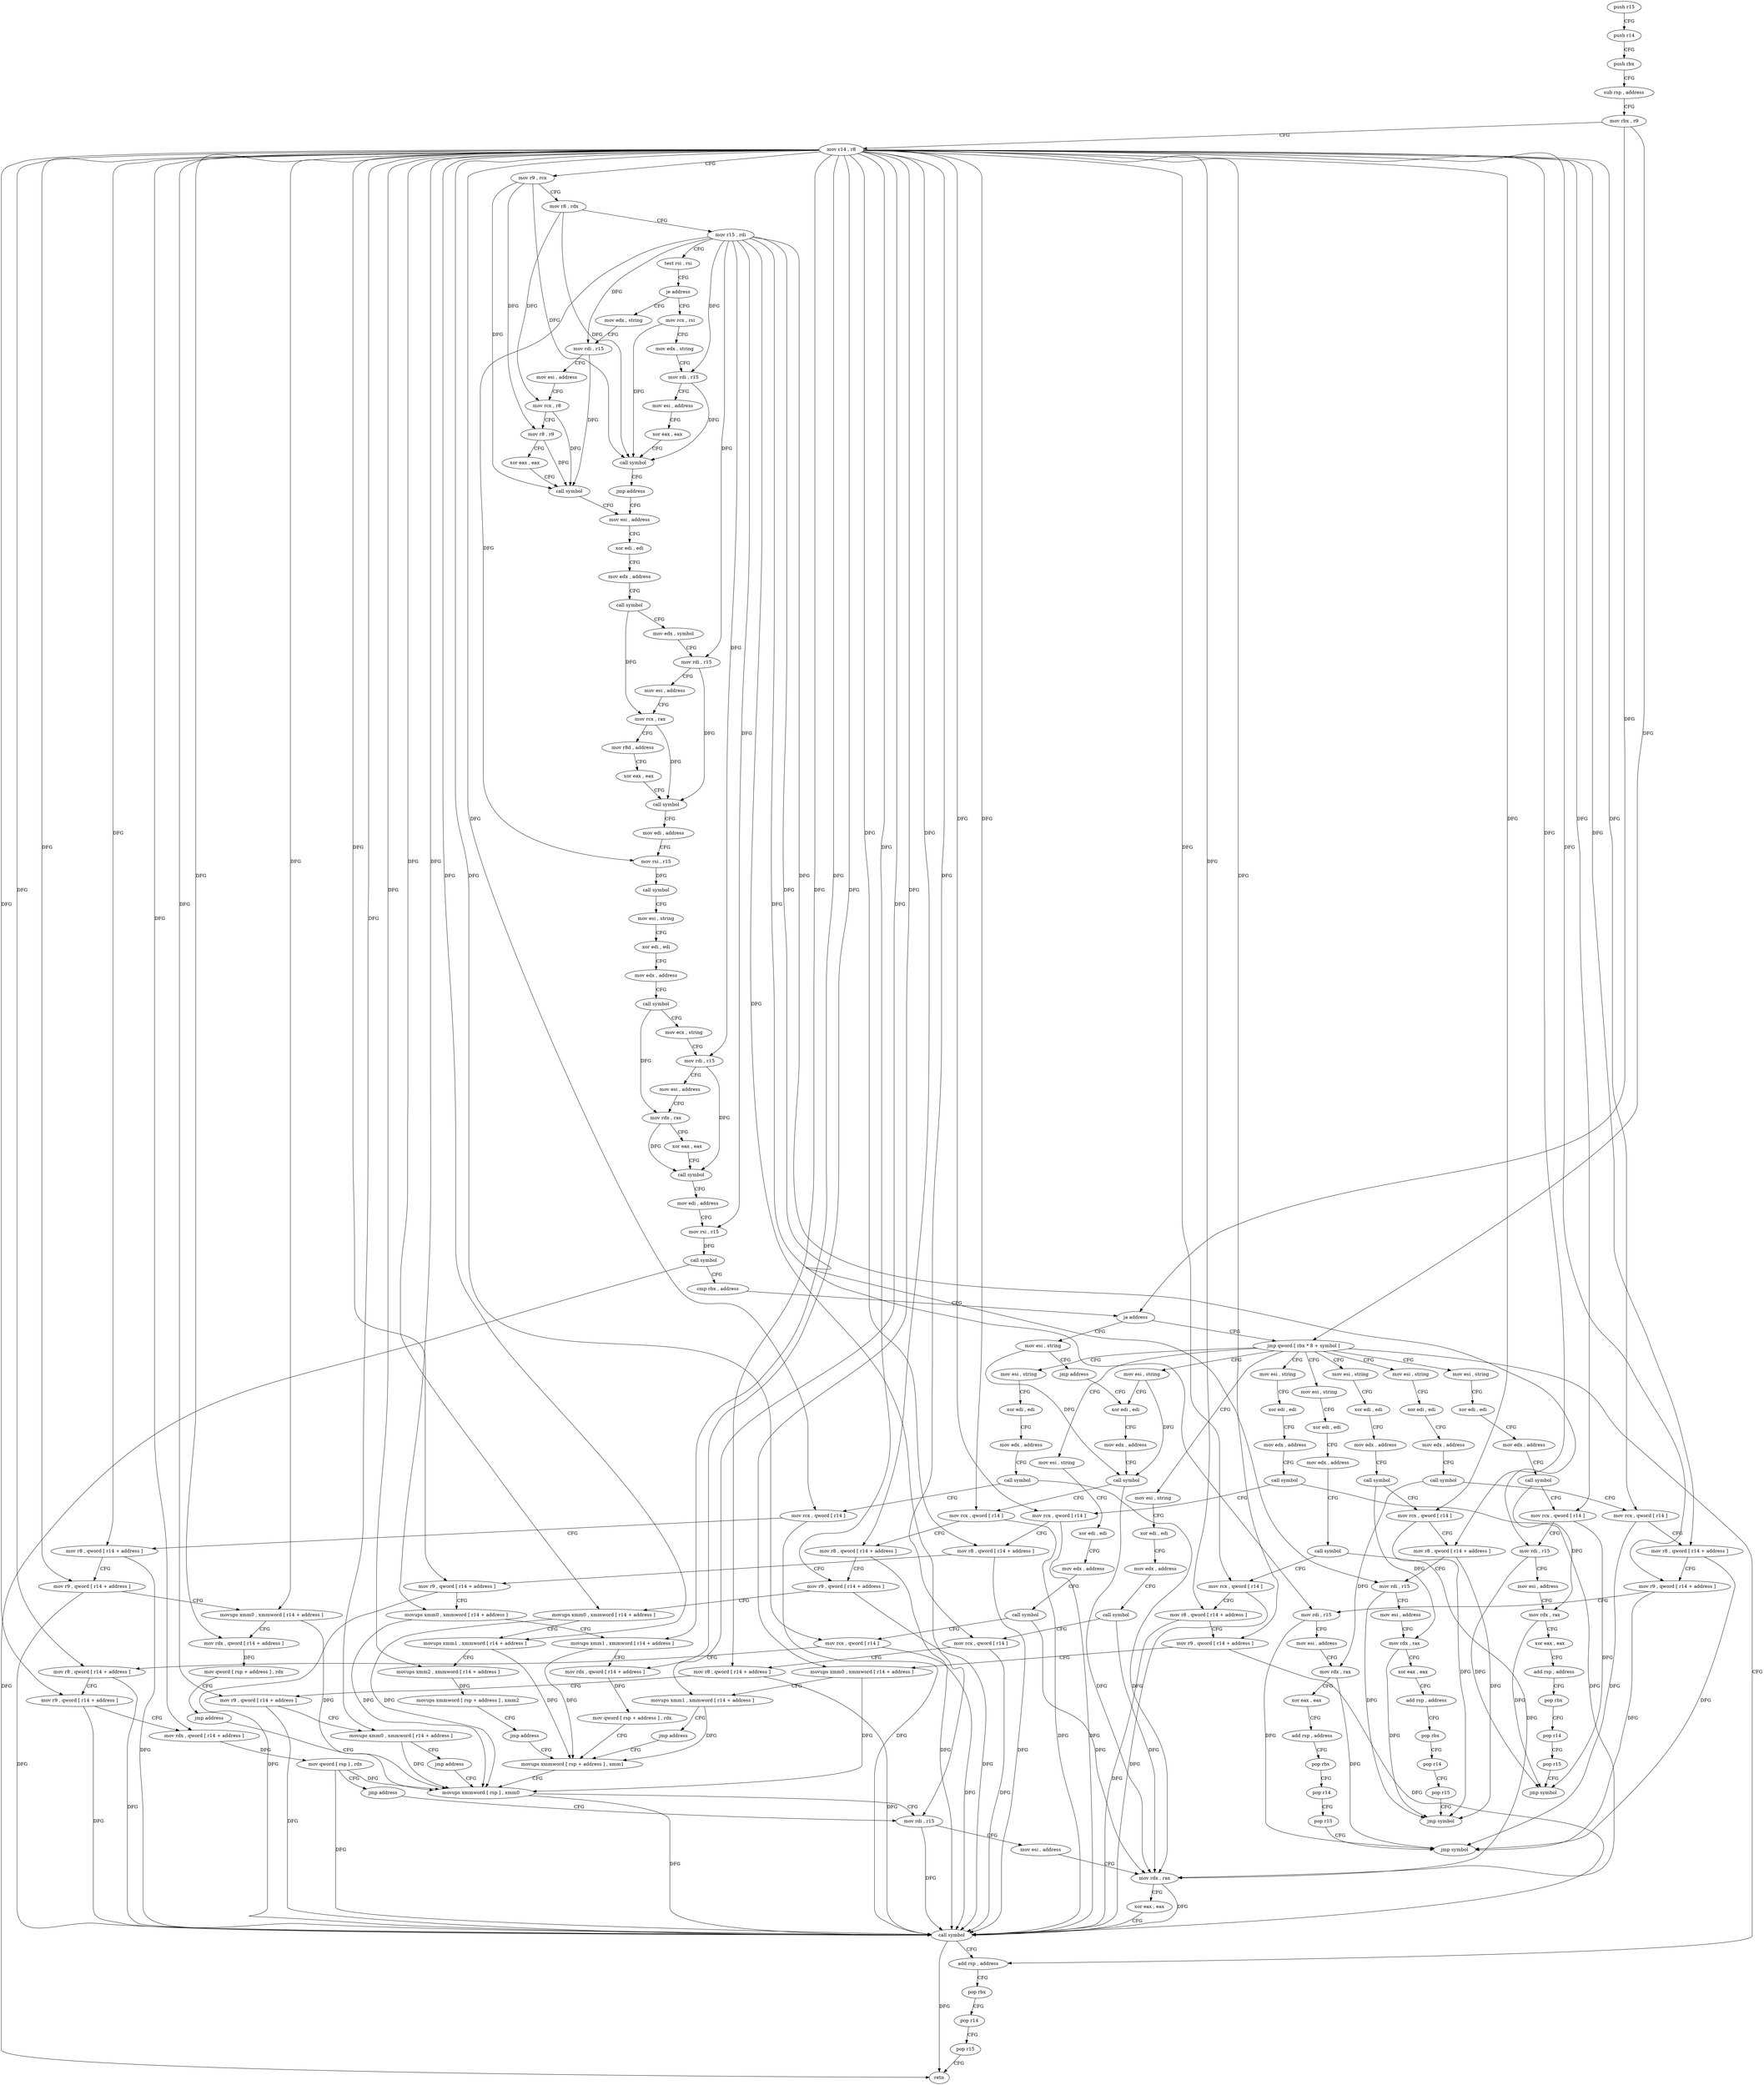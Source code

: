 digraph "func" {
"4213968" [label = "push r15" ]
"4213970" [label = "push r14" ]
"4213972" [label = "push rbx" ]
"4213973" [label = "sub rsp , address" ]
"4213977" [label = "mov rbx , r9" ]
"4213980" [label = "mov r14 , r8" ]
"4213983" [label = "mov r9 , rcx" ]
"4213986" [label = "mov r8 , rdx" ]
"4213989" [label = "mov r15 , rdi" ]
"4213992" [label = "test rsi , rsi" ]
"4213995" [label = "je address" ]
"4214022" [label = "mov edx , string" ]
"4213997" [label = "mov rcx , rsi" ]
"4214027" [label = "mov rdi , r15" ]
"4214030" [label = "mov esi , address" ]
"4214035" [label = "mov rcx , r8" ]
"4214038" [label = "mov r8 , r9" ]
"4214041" [label = "xor eax , eax" ]
"4214043" [label = "call symbol" ]
"4214048" [label = "mov esi , address" ]
"4214000" [label = "mov edx , string" ]
"4214005" [label = "mov rdi , r15" ]
"4214008" [label = "mov esi , address" ]
"4214013" [label = "xor eax , eax" ]
"4214015" [label = "call symbol" ]
"4214020" [label = "jmp address" ]
"4214220" [label = "mov esi , string" ]
"4214225" [label = "jmp address" ]
"4214507" [label = "xor edi , edi" ]
"4214166" [label = "jmp qword [ rbx * 8 + symbol ]" ]
"4214173" [label = "mov esi , string" ]
"4214230" [label = "mov esi , string" ]
"4214281" [label = "mov esi , string" ]
"4214336" [label = "mov esi , string" ]
"4214377" [label = "mov esi , string" ]
"4214415" [label = "mov esi , string" ]
"4214462" [label = "mov esi , string" ]
"4214502" [label = "mov esi , string" ]
"4214552" [label = "mov esi , string" ]
"4214626" [label = "add rsp , address" ]
"4214053" [label = "xor edi , edi" ]
"4214055" [label = "mov edx , address" ]
"4214060" [label = "call symbol" ]
"4214065" [label = "mov edx , symbol" ]
"4214070" [label = "mov rdi , r15" ]
"4214073" [label = "mov esi , address" ]
"4214078" [label = "mov rcx , rax" ]
"4214081" [label = "mov r8d , address" ]
"4214087" [label = "xor eax , eax" ]
"4214089" [label = "call symbol" ]
"4214094" [label = "mov edi , address" ]
"4214099" [label = "mov rsi , r15" ]
"4214102" [label = "call symbol" ]
"4214107" [label = "mov esi , string" ]
"4214112" [label = "xor edi , edi" ]
"4214114" [label = "mov edx , address" ]
"4214119" [label = "call symbol" ]
"4214124" [label = "mov ecx , string" ]
"4214129" [label = "mov rdi , r15" ]
"4214132" [label = "mov esi , address" ]
"4214137" [label = "mov rdx , rax" ]
"4214140" [label = "xor eax , eax" ]
"4214142" [label = "call symbol" ]
"4214147" [label = "mov edi , address" ]
"4214152" [label = "mov rsi , r15" ]
"4214155" [label = "call symbol" ]
"4214160" [label = "cmp rbx , address" ]
"4214164" [label = "ja address" ]
"4214509" [label = "mov edx , address" ]
"4214514" [label = "call symbol" ]
"4214519" [label = "mov rcx , qword [ r14 ]" ]
"4214522" [label = "mov r8 , qword [ r14 + address ]" ]
"4214526" [label = "mov r9 , qword [ r14 + address ]" ]
"4214530" [label = "movups xmm0 , xmmword [ r14 + address ]" ]
"4214535" [label = "movups xmm1 , xmmword [ r14 + address ]" ]
"4214540" [label = "movups xmm2 , xmmword [ r14 + address ]" ]
"4214545" [label = "movups xmmword [ rsp + address ] , xmm2" ]
"4214550" [label = "jmp address" ]
"4214599" [label = "movups xmmword [ rsp + address ] , xmm1" ]
"4214178" [label = "xor edi , edi" ]
"4214180" [label = "mov edx , address" ]
"4214185" [label = "call symbol" ]
"4214190" [label = "mov rcx , qword [ r14 ]" ]
"4214193" [label = "mov rdi , r15" ]
"4214196" [label = "mov esi , address" ]
"4214201" [label = "mov rdx , rax" ]
"4214204" [label = "xor eax , eax" ]
"4214206" [label = "add rsp , address" ]
"4214210" [label = "pop rbx" ]
"4214211" [label = "pop r14" ]
"4214213" [label = "pop r15" ]
"4214215" [label = "jmp symbol" ]
"4214235" [label = "xor edi , edi" ]
"4214237" [label = "mov edx , address" ]
"4214242" [label = "call symbol" ]
"4214247" [label = "mov rcx , qword [ r14 ]" ]
"4214250" [label = "mov r8 , qword [ r14 + address ]" ]
"4214254" [label = "mov rdi , r15" ]
"4214257" [label = "mov esi , address" ]
"4214262" [label = "mov rdx , rax" ]
"4214265" [label = "xor eax , eax" ]
"4214267" [label = "add rsp , address" ]
"4214271" [label = "pop rbx" ]
"4214272" [label = "pop r14" ]
"4214274" [label = "pop r15" ]
"4214276" [label = "jmp symbol" ]
"4214286" [label = "xor edi , edi" ]
"4214288" [label = "mov edx , address" ]
"4214293" [label = "call symbol" ]
"4214298" [label = "mov rcx , qword [ r14 ]" ]
"4214301" [label = "mov r8 , qword [ r14 + address ]" ]
"4214305" [label = "mov r9 , qword [ r14 + address ]" ]
"4214309" [label = "mov rdi , r15" ]
"4214312" [label = "mov esi , address" ]
"4214317" [label = "mov rdx , rax" ]
"4214320" [label = "xor eax , eax" ]
"4214322" [label = "add rsp , address" ]
"4214326" [label = "pop rbx" ]
"4214327" [label = "pop r14" ]
"4214329" [label = "pop r15" ]
"4214331" [label = "jmp symbol" ]
"4214341" [label = "xor edi , edi" ]
"4214343" [label = "mov edx , address" ]
"4214348" [label = "call symbol" ]
"4214353" [label = "mov rcx , qword [ r14 ]" ]
"4214356" [label = "mov r8 , qword [ r14 + address ]" ]
"4214360" [label = "mov r9 , qword [ r14 + address ]" ]
"4214364" [label = "mov rdx , qword [ r14 + address ]" ]
"4214368" [label = "mov qword [ rsp ] , rdx" ]
"4214372" [label = "jmp address" ]
"4214608" [label = "mov rdi , r15" ]
"4214382" [label = "xor edi , edi" ]
"4214384" [label = "mov edx , address" ]
"4214389" [label = "call symbol" ]
"4214394" [label = "mov rcx , qword [ r14 ]" ]
"4214397" [label = "mov r8 , qword [ r14 + address ]" ]
"4214401" [label = "mov r9 , qword [ r14 + address ]" ]
"4214405" [label = "movups xmm0 , xmmword [ r14 + address ]" ]
"4214410" [label = "jmp address" ]
"4214604" [label = "movups xmmword [ rsp ] , xmm0" ]
"4214420" [label = "xor edi , edi" ]
"4214422" [label = "mov edx , address" ]
"4214427" [label = "call symbol" ]
"4214432" [label = "mov rcx , qword [ r14 ]" ]
"4214435" [label = "mov r8 , qword [ r14 + address ]" ]
"4214439" [label = "mov r9 , qword [ r14 + address ]" ]
"4214443" [label = "movups xmm0 , xmmword [ r14 + address ]" ]
"4214448" [label = "mov rdx , qword [ r14 + address ]" ]
"4214452" [label = "mov qword [ rsp + address ] , rdx" ]
"4214457" [label = "jmp address" ]
"4214467" [label = "xor edi , edi" ]
"4214469" [label = "mov edx , address" ]
"4214474" [label = "call symbol" ]
"4214479" [label = "mov rcx , qword [ r14 ]" ]
"4214482" [label = "mov r8 , qword [ r14 + address ]" ]
"4214486" [label = "mov r9 , qword [ r14 + address ]" ]
"4214490" [label = "movups xmm0 , xmmword [ r14 + address ]" ]
"4214495" [label = "movups xmm1 , xmmword [ r14 + address ]" ]
"4214500" [label = "jmp address" ]
"4214557" [label = "xor edi , edi" ]
"4214559" [label = "mov edx , address" ]
"4214564" [label = "call symbol" ]
"4214569" [label = "mov rcx , qword [ r14 ]" ]
"4214572" [label = "mov r8 , qword [ r14 + address ]" ]
"4214576" [label = "mov r9 , qword [ r14 + address ]" ]
"4214580" [label = "movups xmm0 , xmmword [ r14 + address ]" ]
"4214585" [label = "movups xmm1 , xmmword [ r14 + address ]" ]
"4214590" [label = "mov rdx , qword [ r14 + address ]" ]
"4214594" [label = "mov qword [ rsp + address ] , rdx" ]
"4214630" [label = "pop rbx" ]
"4214631" [label = "pop r14" ]
"4214633" [label = "pop r15" ]
"4214635" [label = "retn" ]
"4214611" [label = "mov esi , address" ]
"4214616" [label = "mov rdx , rax" ]
"4214619" [label = "xor eax , eax" ]
"4214621" [label = "call symbol" ]
"4213968" -> "4213970" [ label = "CFG" ]
"4213970" -> "4213972" [ label = "CFG" ]
"4213972" -> "4213973" [ label = "CFG" ]
"4213973" -> "4213977" [ label = "CFG" ]
"4213977" -> "4213980" [ label = "CFG" ]
"4213977" -> "4214164" [ label = "DFG" ]
"4213977" -> "4214166" [ label = "DFG" ]
"4213980" -> "4213983" [ label = "CFG" ]
"4213980" -> "4214519" [ label = "DFG" ]
"4213980" -> "4214522" [ label = "DFG" ]
"4213980" -> "4214526" [ label = "DFG" ]
"4213980" -> "4214530" [ label = "DFG" ]
"4213980" -> "4214535" [ label = "DFG" ]
"4213980" -> "4214540" [ label = "DFG" ]
"4213980" -> "4214190" [ label = "DFG" ]
"4213980" -> "4214247" [ label = "DFG" ]
"4213980" -> "4214250" [ label = "DFG" ]
"4213980" -> "4214298" [ label = "DFG" ]
"4213980" -> "4214301" [ label = "DFG" ]
"4213980" -> "4214305" [ label = "DFG" ]
"4213980" -> "4214353" [ label = "DFG" ]
"4213980" -> "4214356" [ label = "DFG" ]
"4213980" -> "4214360" [ label = "DFG" ]
"4213980" -> "4214364" [ label = "DFG" ]
"4213980" -> "4214394" [ label = "DFG" ]
"4213980" -> "4214397" [ label = "DFG" ]
"4213980" -> "4214401" [ label = "DFG" ]
"4213980" -> "4214405" [ label = "DFG" ]
"4213980" -> "4214432" [ label = "DFG" ]
"4213980" -> "4214435" [ label = "DFG" ]
"4213980" -> "4214439" [ label = "DFG" ]
"4213980" -> "4214443" [ label = "DFG" ]
"4213980" -> "4214448" [ label = "DFG" ]
"4213980" -> "4214479" [ label = "DFG" ]
"4213980" -> "4214482" [ label = "DFG" ]
"4213980" -> "4214486" [ label = "DFG" ]
"4213980" -> "4214490" [ label = "DFG" ]
"4213980" -> "4214495" [ label = "DFG" ]
"4213980" -> "4214569" [ label = "DFG" ]
"4213980" -> "4214572" [ label = "DFG" ]
"4213980" -> "4214576" [ label = "DFG" ]
"4213980" -> "4214580" [ label = "DFG" ]
"4213980" -> "4214585" [ label = "DFG" ]
"4213980" -> "4214590" [ label = "DFG" ]
"4213983" -> "4213986" [ label = "CFG" ]
"4213983" -> "4214038" [ label = "DFG" ]
"4213983" -> "4214043" [ label = "DFG" ]
"4213983" -> "4214015" [ label = "DFG" ]
"4213986" -> "4213989" [ label = "CFG" ]
"4213986" -> "4214035" [ label = "DFG" ]
"4213986" -> "4214015" [ label = "DFG" ]
"4213989" -> "4213992" [ label = "CFG" ]
"4213989" -> "4214027" [ label = "DFG" ]
"4213989" -> "4214005" [ label = "DFG" ]
"4213989" -> "4214070" [ label = "DFG" ]
"4213989" -> "4214099" [ label = "DFG" ]
"4213989" -> "4214129" [ label = "DFG" ]
"4213989" -> "4214152" [ label = "DFG" ]
"4213989" -> "4214193" [ label = "DFG" ]
"4213989" -> "4214254" [ label = "DFG" ]
"4213989" -> "4214309" [ label = "DFG" ]
"4213989" -> "4214608" [ label = "DFG" ]
"4213992" -> "4213995" [ label = "CFG" ]
"4213995" -> "4214022" [ label = "CFG" ]
"4213995" -> "4213997" [ label = "CFG" ]
"4214022" -> "4214027" [ label = "CFG" ]
"4213997" -> "4214000" [ label = "CFG" ]
"4213997" -> "4214015" [ label = "DFG" ]
"4214027" -> "4214030" [ label = "CFG" ]
"4214027" -> "4214043" [ label = "DFG" ]
"4214030" -> "4214035" [ label = "CFG" ]
"4214035" -> "4214038" [ label = "CFG" ]
"4214035" -> "4214043" [ label = "DFG" ]
"4214038" -> "4214041" [ label = "CFG" ]
"4214038" -> "4214043" [ label = "DFG" ]
"4214041" -> "4214043" [ label = "CFG" ]
"4214043" -> "4214048" [ label = "CFG" ]
"4214048" -> "4214053" [ label = "CFG" ]
"4214000" -> "4214005" [ label = "CFG" ]
"4214005" -> "4214008" [ label = "CFG" ]
"4214005" -> "4214015" [ label = "DFG" ]
"4214008" -> "4214013" [ label = "CFG" ]
"4214013" -> "4214015" [ label = "CFG" ]
"4214015" -> "4214020" [ label = "CFG" ]
"4214020" -> "4214048" [ label = "CFG" ]
"4214220" -> "4214225" [ label = "CFG" ]
"4214220" -> "4214514" [ label = "DFG" ]
"4214225" -> "4214507" [ label = "CFG" ]
"4214507" -> "4214509" [ label = "CFG" ]
"4214166" -> "4214173" [ label = "CFG" ]
"4214166" -> "4214230" [ label = "CFG" ]
"4214166" -> "4214281" [ label = "CFG" ]
"4214166" -> "4214336" [ label = "CFG" ]
"4214166" -> "4214377" [ label = "CFG" ]
"4214166" -> "4214415" [ label = "CFG" ]
"4214166" -> "4214462" [ label = "CFG" ]
"4214166" -> "4214502" [ label = "CFG" ]
"4214166" -> "4214552" [ label = "CFG" ]
"4214166" -> "4214626" [ label = "CFG" ]
"4214173" -> "4214178" [ label = "CFG" ]
"4214230" -> "4214235" [ label = "CFG" ]
"4214281" -> "4214286" [ label = "CFG" ]
"4214336" -> "4214341" [ label = "CFG" ]
"4214377" -> "4214382" [ label = "CFG" ]
"4214415" -> "4214420" [ label = "CFG" ]
"4214462" -> "4214467" [ label = "CFG" ]
"4214502" -> "4214507" [ label = "CFG" ]
"4214502" -> "4214514" [ label = "DFG" ]
"4214552" -> "4214557" [ label = "CFG" ]
"4214626" -> "4214630" [ label = "CFG" ]
"4214053" -> "4214055" [ label = "CFG" ]
"4214055" -> "4214060" [ label = "CFG" ]
"4214060" -> "4214065" [ label = "CFG" ]
"4214060" -> "4214078" [ label = "DFG" ]
"4214065" -> "4214070" [ label = "CFG" ]
"4214070" -> "4214073" [ label = "CFG" ]
"4214070" -> "4214089" [ label = "DFG" ]
"4214073" -> "4214078" [ label = "CFG" ]
"4214078" -> "4214081" [ label = "CFG" ]
"4214078" -> "4214089" [ label = "DFG" ]
"4214081" -> "4214087" [ label = "CFG" ]
"4214087" -> "4214089" [ label = "CFG" ]
"4214089" -> "4214094" [ label = "CFG" ]
"4214094" -> "4214099" [ label = "CFG" ]
"4214099" -> "4214102" [ label = "DFG" ]
"4214102" -> "4214107" [ label = "CFG" ]
"4214107" -> "4214112" [ label = "CFG" ]
"4214112" -> "4214114" [ label = "CFG" ]
"4214114" -> "4214119" [ label = "CFG" ]
"4214119" -> "4214124" [ label = "CFG" ]
"4214119" -> "4214137" [ label = "DFG" ]
"4214124" -> "4214129" [ label = "CFG" ]
"4214129" -> "4214132" [ label = "CFG" ]
"4214129" -> "4214142" [ label = "DFG" ]
"4214132" -> "4214137" [ label = "CFG" ]
"4214137" -> "4214140" [ label = "CFG" ]
"4214137" -> "4214142" [ label = "DFG" ]
"4214140" -> "4214142" [ label = "CFG" ]
"4214142" -> "4214147" [ label = "CFG" ]
"4214147" -> "4214152" [ label = "CFG" ]
"4214152" -> "4214155" [ label = "DFG" ]
"4214155" -> "4214160" [ label = "CFG" ]
"4214155" -> "4214635" [ label = "DFG" ]
"4214160" -> "4214164" [ label = "CFG" ]
"4214164" -> "4214220" [ label = "CFG" ]
"4214164" -> "4214166" [ label = "CFG" ]
"4214509" -> "4214514" [ label = "CFG" ]
"4214514" -> "4214519" [ label = "CFG" ]
"4214514" -> "4214616" [ label = "DFG" ]
"4214519" -> "4214522" [ label = "CFG" ]
"4214519" -> "4214621" [ label = "DFG" ]
"4214522" -> "4214526" [ label = "CFG" ]
"4214522" -> "4214621" [ label = "DFG" ]
"4214526" -> "4214530" [ label = "CFG" ]
"4214526" -> "4214621" [ label = "DFG" ]
"4214530" -> "4214535" [ label = "CFG" ]
"4214530" -> "4214604" [ label = "DFG" ]
"4214535" -> "4214540" [ label = "CFG" ]
"4214535" -> "4214599" [ label = "DFG" ]
"4214540" -> "4214545" [ label = "DFG" ]
"4214545" -> "4214550" [ label = "CFG" ]
"4214550" -> "4214599" [ label = "CFG" ]
"4214599" -> "4214604" [ label = "CFG" ]
"4214178" -> "4214180" [ label = "CFG" ]
"4214180" -> "4214185" [ label = "CFG" ]
"4214185" -> "4214190" [ label = "CFG" ]
"4214185" -> "4214201" [ label = "DFG" ]
"4214190" -> "4214193" [ label = "CFG" ]
"4214190" -> "4214215" [ label = "DFG" ]
"4214193" -> "4214196" [ label = "CFG" ]
"4214193" -> "4214215" [ label = "DFG" ]
"4214196" -> "4214201" [ label = "CFG" ]
"4214201" -> "4214204" [ label = "CFG" ]
"4214201" -> "4214215" [ label = "DFG" ]
"4214204" -> "4214206" [ label = "CFG" ]
"4214206" -> "4214210" [ label = "CFG" ]
"4214210" -> "4214211" [ label = "CFG" ]
"4214211" -> "4214213" [ label = "CFG" ]
"4214213" -> "4214215" [ label = "CFG" ]
"4214235" -> "4214237" [ label = "CFG" ]
"4214237" -> "4214242" [ label = "CFG" ]
"4214242" -> "4214247" [ label = "CFG" ]
"4214242" -> "4214262" [ label = "DFG" ]
"4214247" -> "4214250" [ label = "CFG" ]
"4214247" -> "4214276" [ label = "DFG" ]
"4214250" -> "4214254" [ label = "CFG" ]
"4214250" -> "4214276" [ label = "DFG" ]
"4214254" -> "4214257" [ label = "CFG" ]
"4214254" -> "4214276" [ label = "DFG" ]
"4214257" -> "4214262" [ label = "CFG" ]
"4214262" -> "4214265" [ label = "CFG" ]
"4214262" -> "4214276" [ label = "DFG" ]
"4214265" -> "4214267" [ label = "CFG" ]
"4214267" -> "4214271" [ label = "CFG" ]
"4214271" -> "4214272" [ label = "CFG" ]
"4214272" -> "4214274" [ label = "CFG" ]
"4214274" -> "4214276" [ label = "CFG" ]
"4214286" -> "4214288" [ label = "CFG" ]
"4214288" -> "4214293" [ label = "CFG" ]
"4214293" -> "4214298" [ label = "CFG" ]
"4214293" -> "4214317" [ label = "DFG" ]
"4214298" -> "4214301" [ label = "CFG" ]
"4214298" -> "4214331" [ label = "DFG" ]
"4214301" -> "4214305" [ label = "CFG" ]
"4214301" -> "4214331" [ label = "DFG" ]
"4214305" -> "4214309" [ label = "CFG" ]
"4214305" -> "4214331" [ label = "DFG" ]
"4214309" -> "4214312" [ label = "CFG" ]
"4214309" -> "4214331" [ label = "DFG" ]
"4214312" -> "4214317" [ label = "CFG" ]
"4214317" -> "4214320" [ label = "CFG" ]
"4214317" -> "4214331" [ label = "DFG" ]
"4214320" -> "4214322" [ label = "CFG" ]
"4214322" -> "4214326" [ label = "CFG" ]
"4214326" -> "4214327" [ label = "CFG" ]
"4214327" -> "4214329" [ label = "CFG" ]
"4214329" -> "4214331" [ label = "CFG" ]
"4214341" -> "4214343" [ label = "CFG" ]
"4214343" -> "4214348" [ label = "CFG" ]
"4214348" -> "4214353" [ label = "CFG" ]
"4214348" -> "4214616" [ label = "DFG" ]
"4214353" -> "4214356" [ label = "CFG" ]
"4214353" -> "4214621" [ label = "DFG" ]
"4214356" -> "4214360" [ label = "CFG" ]
"4214356" -> "4214621" [ label = "DFG" ]
"4214360" -> "4214364" [ label = "CFG" ]
"4214360" -> "4214621" [ label = "DFG" ]
"4214364" -> "4214368" [ label = "DFG" ]
"4214368" -> "4214372" [ label = "CFG" ]
"4214368" -> "4214621" [ label = "DFG" ]
"4214368" -> "4214604" [ label = "DFG" ]
"4214372" -> "4214608" [ label = "CFG" ]
"4214608" -> "4214611" [ label = "CFG" ]
"4214608" -> "4214621" [ label = "DFG" ]
"4214382" -> "4214384" [ label = "CFG" ]
"4214384" -> "4214389" [ label = "CFG" ]
"4214389" -> "4214394" [ label = "CFG" ]
"4214389" -> "4214616" [ label = "DFG" ]
"4214394" -> "4214397" [ label = "CFG" ]
"4214394" -> "4214621" [ label = "DFG" ]
"4214397" -> "4214401" [ label = "CFG" ]
"4214397" -> "4214621" [ label = "DFG" ]
"4214401" -> "4214405" [ label = "CFG" ]
"4214401" -> "4214621" [ label = "DFG" ]
"4214405" -> "4214410" [ label = "CFG" ]
"4214405" -> "4214604" [ label = "DFG" ]
"4214410" -> "4214604" [ label = "CFG" ]
"4214604" -> "4214608" [ label = "CFG" ]
"4214604" -> "4214621" [ label = "DFG" ]
"4214420" -> "4214422" [ label = "CFG" ]
"4214422" -> "4214427" [ label = "CFG" ]
"4214427" -> "4214432" [ label = "CFG" ]
"4214427" -> "4214616" [ label = "DFG" ]
"4214432" -> "4214435" [ label = "CFG" ]
"4214432" -> "4214621" [ label = "DFG" ]
"4214435" -> "4214439" [ label = "CFG" ]
"4214435" -> "4214621" [ label = "DFG" ]
"4214439" -> "4214443" [ label = "CFG" ]
"4214439" -> "4214621" [ label = "DFG" ]
"4214443" -> "4214448" [ label = "CFG" ]
"4214443" -> "4214604" [ label = "DFG" ]
"4214448" -> "4214452" [ label = "DFG" ]
"4214452" -> "4214457" [ label = "CFG" ]
"4214457" -> "4214604" [ label = "CFG" ]
"4214467" -> "4214469" [ label = "CFG" ]
"4214469" -> "4214474" [ label = "CFG" ]
"4214474" -> "4214479" [ label = "CFG" ]
"4214474" -> "4214616" [ label = "DFG" ]
"4214479" -> "4214482" [ label = "CFG" ]
"4214479" -> "4214621" [ label = "DFG" ]
"4214482" -> "4214486" [ label = "CFG" ]
"4214482" -> "4214621" [ label = "DFG" ]
"4214486" -> "4214490" [ label = "CFG" ]
"4214486" -> "4214621" [ label = "DFG" ]
"4214490" -> "4214495" [ label = "CFG" ]
"4214490" -> "4214604" [ label = "DFG" ]
"4214495" -> "4214500" [ label = "CFG" ]
"4214495" -> "4214599" [ label = "DFG" ]
"4214500" -> "4214599" [ label = "CFG" ]
"4214557" -> "4214559" [ label = "CFG" ]
"4214559" -> "4214564" [ label = "CFG" ]
"4214564" -> "4214569" [ label = "CFG" ]
"4214564" -> "4214616" [ label = "DFG" ]
"4214569" -> "4214572" [ label = "CFG" ]
"4214569" -> "4214621" [ label = "DFG" ]
"4214572" -> "4214576" [ label = "CFG" ]
"4214572" -> "4214621" [ label = "DFG" ]
"4214576" -> "4214580" [ label = "CFG" ]
"4214576" -> "4214621" [ label = "DFG" ]
"4214580" -> "4214585" [ label = "CFG" ]
"4214580" -> "4214604" [ label = "DFG" ]
"4214585" -> "4214590" [ label = "CFG" ]
"4214585" -> "4214599" [ label = "DFG" ]
"4214590" -> "4214594" [ label = "DFG" ]
"4214594" -> "4214599" [ label = "CFG" ]
"4214630" -> "4214631" [ label = "CFG" ]
"4214631" -> "4214633" [ label = "CFG" ]
"4214633" -> "4214635" [ label = "CFG" ]
"4214611" -> "4214616" [ label = "CFG" ]
"4214616" -> "4214619" [ label = "CFG" ]
"4214616" -> "4214621" [ label = "DFG" ]
"4214619" -> "4214621" [ label = "CFG" ]
"4214621" -> "4214626" [ label = "CFG" ]
"4214621" -> "4214635" [ label = "DFG" ]
}
